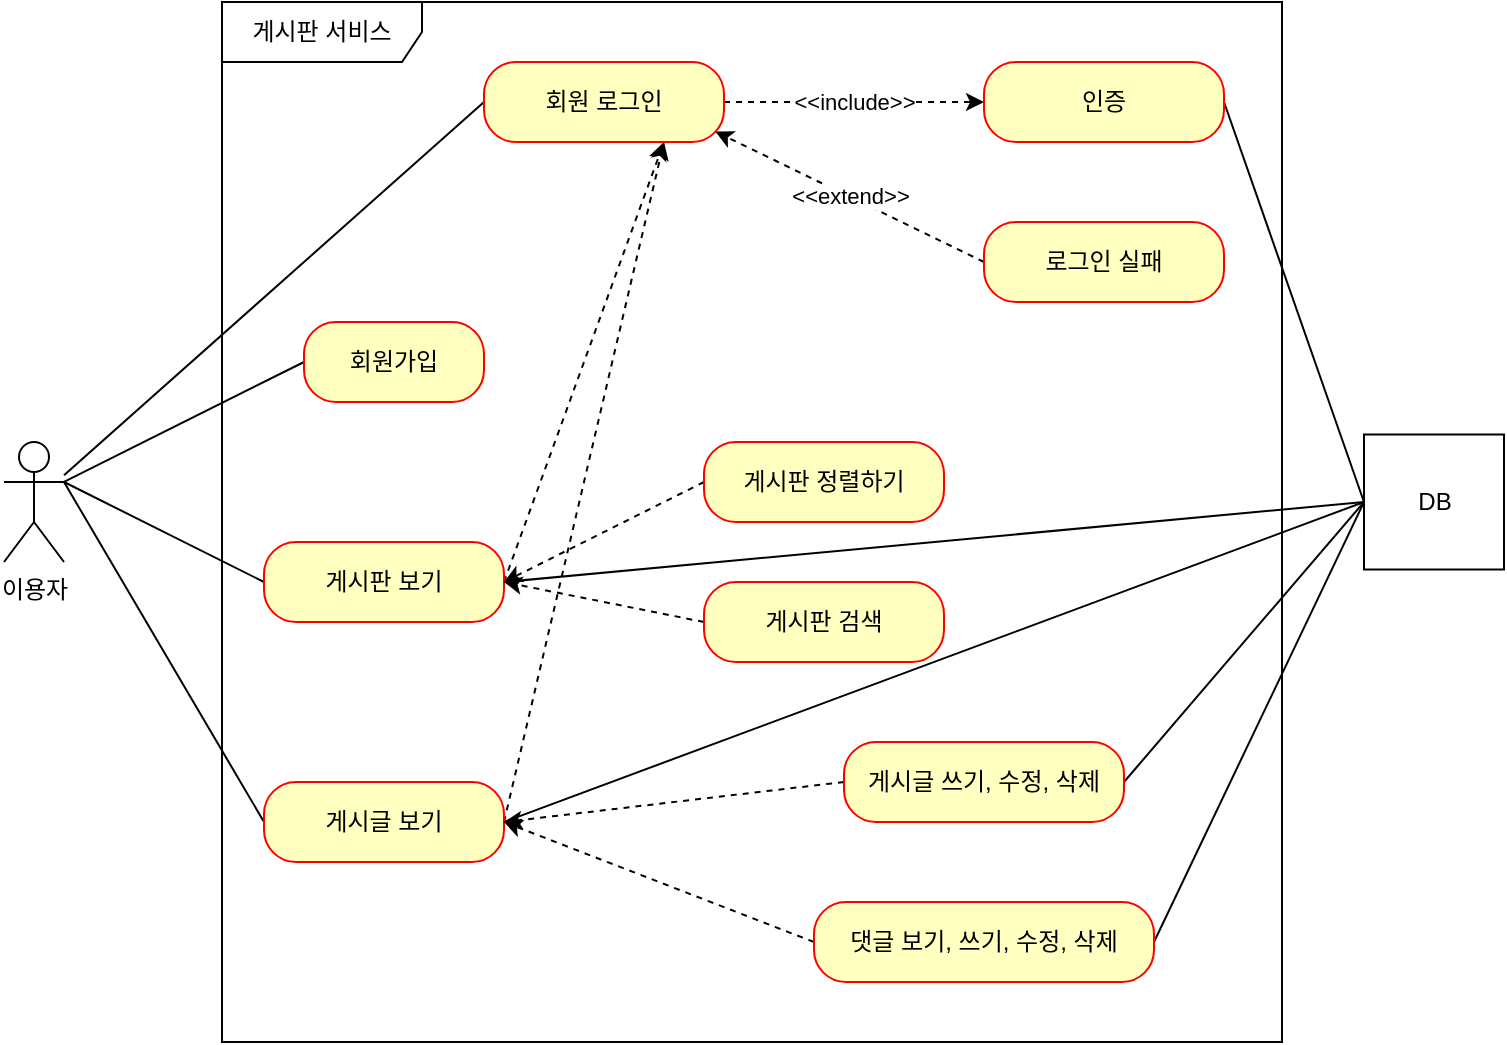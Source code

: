 <mxfile version="20.7.4" type="github">
  <diagram id="CKSDGWgcR2uJnYzijume" name="페이지-1">
    <mxGraphModel dx="757" dy="862" grid="1" gridSize="10" guides="1" tooltips="1" connect="1" arrows="1" fold="1" page="1" pageScale="1" pageWidth="827" pageHeight="1169" math="0" shadow="0">
      <root>
        <mxCell id="0" />
        <mxCell id="1" parent="0" />
        <mxCell id="yK6nXgN5uJeD-vHt00XF-17" style="edgeStyle=none;rounded=0;orthogonalLoop=1;jettySize=auto;html=1;entryX=0;entryY=0.5;entryDx=0;entryDy=0;endArrow=none;endFill=0;" edge="1" parent="1" source="yK6nXgN5uJeD-vHt00XF-1" target="yK6nXgN5uJeD-vHt00XF-7">
          <mxGeometry relative="1" as="geometry" />
        </mxCell>
        <mxCell id="yK6nXgN5uJeD-vHt00XF-19" style="edgeStyle=none;rounded=0;orthogonalLoop=1;jettySize=auto;html=1;entryX=0;entryY=0.5;entryDx=0;entryDy=0;endArrow=none;endFill=0;" edge="1" parent="1" target="yK6nXgN5uJeD-vHt00XF-5">
          <mxGeometry relative="1" as="geometry">
            <mxPoint x="70" y="310" as="sourcePoint" />
          </mxGeometry>
        </mxCell>
        <mxCell id="yK6nXgN5uJeD-vHt00XF-20" style="edgeStyle=none;rounded=0;orthogonalLoop=1;jettySize=auto;html=1;entryX=0;entryY=0.5;entryDx=0;entryDy=0;endArrow=none;endFill=0;" edge="1" parent="1" target="yK6nXgN5uJeD-vHt00XF-6">
          <mxGeometry relative="1" as="geometry">
            <mxPoint x="70" y="310" as="sourcePoint" />
          </mxGeometry>
        </mxCell>
        <mxCell id="yK6nXgN5uJeD-vHt00XF-1" value="이용자" style="shape=umlActor;verticalLabelPosition=bottom;verticalAlign=top;html=1;" vertex="1" parent="1">
          <mxGeometry x="40" y="290" width="30" height="60" as="geometry" />
        </mxCell>
        <mxCell id="yK6nXgN5uJeD-vHt00XF-2" value="게시판 서비스" style="shape=umlFrame;whiteSpace=wrap;html=1;width=100;height=30;" vertex="1" parent="1">
          <mxGeometry x="149" y="70" width="530" height="520" as="geometry" />
        </mxCell>
        <mxCell id="yK6nXgN5uJeD-vHt00XF-16" style="rounded=0;orthogonalLoop=1;jettySize=auto;html=1;entryX=1;entryY=0.333;entryDx=0;entryDy=0;entryPerimeter=0;endArrow=none;endFill=0;exitX=0;exitY=0.5;exitDx=0;exitDy=0;" edge="1" parent="1" source="yK6nXgN5uJeD-vHt00XF-3" target="yK6nXgN5uJeD-vHt00XF-1">
          <mxGeometry relative="1" as="geometry">
            <mxPoint x="120" y="330" as="targetPoint" />
          </mxGeometry>
        </mxCell>
        <mxCell id="yK6nXgN5uJeD-vHt00XF-3" value="회원가입" style="rounded=1;whiteSpace=wrap;html=1;arcSize=40;fontColor=#000000;fillColor=#ffffc0;strokeColor=#ff0000;" vertex="1" parent="1">
          <mxGeometry x="190" y="230" width="90" height="40" as="geometry" />
        </mxCell>
        <mxCell id="yK6nXgN5uJeD-vHt00XF-23" style="edgeStyle=none;rounded=0;orthogonalLoop=1;jettySize=auto;html=1;entryX=0.75;entryY=1;entryDx=0;entryDy=0;dashed=1;endArrow=classic;endFill=1;exitX=1;exitY=0.5;exitDx=0;exitDy=0;" edge="1" parent="1" source="yK6nXgN5uJeD-vHt00XF-5" target="yK6nXgN5uJeD-vHt00XF-7">
          <mxGeometry relative="1" as="geometry" />
        </mxCell>
        <mxCell id="yK6nXgN5uJeD-vHt00XF-5" value="게시판 보기" style="rounded=1;whiteSpace=wrap;html=1;arcSize=40;fontColor=#000000;fillColor=#ffffc0;strokeColor=#ff0000;" vertex="1" parent="1">
          <mxGeometry x="170" y="340" width="120" height="40" as="geometry" />
        </mxCell>
        <mxCell id="yK6nXgN5uJeD-vHt00XF-24" style="edgeStyle=none;rounded=0;orthogonalLoop=1;jettySize=auto;html=1;entryX=0.75;entryY=1;entryDx=0;entryDy=0;dashed=1;endArrow=classic;endFill=1;exitX=1;exitY=0.5;exitDx=0;exitDy=0;" edge="1" parent="1" source="yK6nXgN5uJeD-vHt00XF-6" target="yK6nXgN5uJeD-vHt00XF-7">
          <mxGeometry relative="1" as="geometry" />
        </mxCell>
        <mxCell id="yK6nXgN5uJeD-vHt00XF-6" value="게시글 보기" style="rounded=1;whiteSpace=wrap;html=1;arcSize=40;fontColor=#000000;fillColor=#ffffc0;strokeColor=#ff0000;" vertex="1" parent="1">
          <mxGeometry x="170" y="460" width="120" height="40" as="geometry" />
        </mxCell>
        <mxCell id="yK6nXgN5uJeD-vHt00XF-21" value="&amp;lt;&amp;lt;include&amp;gt;&amp;gt;" style="edgeStyle=none;rounded=0;orthogonalLoop=1;jettySize=auto;html=1;endArrow=classic;endFill=1;dashed=1;" edge="1" parent="1" source="yK6nXgN5uJeD-vHt00XF-7" target="yK6nXgN5uJeD-vHt00XF-10">
          <mxGeometry relative="1" as="geometry" />
        </mxCell>
        <mxCell id="yK6nXgN5uJeD-vHt00XF-7" value="회원 로그인" style="rounded=1;whiteSpace=wrap;html=1;arcSize=40;fontColor=#000000;fillColor=#ffffc0;strokeColor=#ff0000;" vertex="1" parent="1">
          <mxGeometry x="280" y="100" width="120" height="40" as="geometry" />
        </mxCell>
        <mxCell id="yK6nXgN5uJeD-vHt00XF-33" style="edgeStyle=none;rounded=0;orthogonalLoop=1;jettySize=auto;html=1;entryX=0;entryY=0.5;entryDx=0;entryDy=0;endArrow=none;endFill=0;exitX=1;exitY=0.5;exitDx=0;exitDy=0;" edge="1" parent="1" source="yK6nXgN5uJeD-vHt00XF-10" target="yK6nXgN5uJeD-vHt00XF-31">
          <mxGeometry relative="1" as="geometry" />
        </mxCell>
        <mxCell id="yK6nXgN5uJeD-vHt00XF-10" value="인증" style="rounded=1;whiteSpace=wrap;html=1;arcSize=40;fontColor=#000000;fillColor=#ffffc0;strokeColor=#ff0000;" vertex="1" parent="1">
          <mxGeometry x="530" y="100" width="120" height="40" as="geometry" />
        </mxCell>
        <mxCell id="yK6nXgN5uJeD-vHt00XF-22" value="&amp;lt;&amp;lt;extend&amp;gt;&amp;gt;" style="edgeStyle=none;rounded=0;orthogonalLoop=1;jettySize=auto;html=1;endArrow=classic;endFill=1;exitX=0;exitY=0.5;exitDx=0;exitDy=0;entryX=0.964;entryY=0.869;entryDx=0;entryDy=0;dashed=1;entryPerimeter=0;" edge="1" parent="1" source="yK6nXgN5uJeD-vHt00XF-11" target="yK6nXgN5uJeD-vHt00XF-7">
          <mxGeometry relative="1" as="geometry">
            <mxPoint x="450" y="120" as="targetPoint" />
          </mxGeometry>
        </mxCell>
        <mxCell id="yK6nXgN5uJeD-vHt00XF-11" value="로그인 실패" style="rounded=1;whiteSpace=wrap;html=1;arcSize=40;fontColor=#000000;fillColor=#ffffc0;strokeColor=#ff0000;" vertex="1" parent="1">
          <mxGeometry x="530" y="180" width="120" height="40" as="geometry" />
        </mxCell>
        <mxCell id="yK6nXgN5uJeD-vHt00XF-25" style="edgeStyle=none;rounded=0;orthogonalLoop=1;jettySize=auto;html=1;entryX=1;entryY=0.5;entryDx=0;entryDy=0;dashed=1;endArrow=classic;endFill=1;exitX=0;exitY=0.5;exitDx=0;exitDy=0;" edge="1" parent="1" source="yK6nXgN5uJeD-vHt00XF-12" target="yK6nXgN5uJeD-vHt00XF-5">
          <mxGeometry relative="1" as="geometry" />
        </mxCell>
        <mxCell id="yK6nXgN5uJeD-vHt00XF-12" value="게시판 정렬하기" style="rounded=1;whiteSpace=wrap;html=1;arcSize=40;fontColor=#000000;fillColor=#ffffc0;strokeColor=#ff0000;" vertex="1" parent="1">
          <mxGeometry x="390" y="290" width="120" height="40" as="geometry" />
        </mxCell>
        <mxCell id="yK6nXgN5uJeD-vHt00XF-26" style="edgeStyle=none;rounded=0;orthogonalLoop=1;jettySize=auto;html=1;entryX=1;entryY=0.5;entryDx=0;entryDy=0;dashed=1;endArrow=classic;endFill=1;exitX=0;exitY=0.5;exitDx=0;exitDy=0;" edge="1" parent="1" source="yK6nXgN5uJeD-vHt00XF-13" target="yK6nXgN5uJeD-vHt00XF-5">
          <mxGeometry relative="1" as="geometry" />
        </mxCell>
        <mxCell id="yK6nXgN5uJeD-vHt00XF-13" value="게시판 검색" style="rounded=1;whiteSpace=wrap;html=1;arcSize=40;fontColor=#000000;fillColor=#ffffc0;strokeColor=#ff0000;" vertex="1" parent="1">
          <mxGeometry x="390" y="360" width="120" height="40" as="geometry" />
        </mxCell>
        <mxCell id="yK6nXgN5uJeD-vHt00XF-27" style="edgeStyle=none;rounded=0;orthogonalLoop=1;jettySize=auto;html=1;entryX=1;entryY=0.5;entryDx=0;entryDy=0;dashed=1;endArrow=classic;endFill=1;exitX=0;exitY=0.5;exitDx=0;exitDy=0;" edge="1" parent="1" source="yK6nXgN5uJeD-vHt00XF-14" target="yK6nXgN5uJeD-vHt00XF-6">
          <mxGeometry relative="1" as="geometry" />
        </mxCell>
        <mxCell id="yK6nXgN5uJeD-vHt00XF-36" style="edgeStyle=none;rounded=0;orthogonalLoop=1;jettySize=auto;html=1;entryX=0;entryY=0.5;entryDx=0;entryDy=0;endArrow=none;endFill=0;exitX=1;exitY=0.5;exitDx=0;exitDy=0;" edge="1" parent="1" source="yK6nXgN5uJeD-vHt00XF-14" target="yK6nXgN5uJeD-vHt00XF-31">
          <mxGeometry relative="1" as="geometry" />
        </mxCell>
        <mxCell id="yK6nXgN5uJeD-vHt00XF-14" value="게시글 쓰기, 수정, 삭제" style="rounded=1;whiteSpace=wrap;html=1;arcSize=40;fontColor=#000000;fillColor=#ffffc0;strokeColor=#ff0000;" vertex="1" parent="1">
          <mxGeometry x="460" y="440" width="140" height="40" as="geometry" />
        </mxCell>
        <mxCell id="yK6nXgN5uJeD-vHt00XF-28" style="edgeStyle=none;rounded=0;orthogonalLoop=1;jettySize=auto;html=1;entryX=1;entryY=0.5;entryDx=0;entryDy=0;dashed=1;endArrow=classic;endFill=1;exitX=0;exitY=0.5;exitDx=0;exitDy=0;" edge="1" parent="1" source="yK6nXgN5uJeD-vHt00XF-15" target="yK6nXgN5uJeD-vHt00XF-6">
          <mxGeometry relative="1" as="geometry" />
        </mxCell>
        <mxCell id="yK6nXgN5uJeD-vHt00XF-37" style="edgeStyle=none;rounded=0;orthogonalLoop=1;jettySize=auto;html=1;entryX=0;entryY=0.5;entryDx=0;entryDy=0;endArrow=none;endFill=0;exitX=1;exitY=0.5;exitDx=0;exitDy=0;" edge="1" parent="1" source="yK6nXgN5uJeD-vHt00XF-15" target="yK6nXgN5uJeD-vHt00XF-31">
          <mxGeometry relative="1" as="geometry" />
        </mxCell>
        <mxCell id="yK6nXgN5uJeD-vHt00XF-15" value="댓글 보기, 쓰기, 수정, 삭제" style="rounded=1;whiteSpace=wrap;html=1;arcSize=40;fontColor=#000000;fillColor=#ffffc0;strokeColor=#ff0000;" vertex="1" parent="1">
          <mxGeometry x="445" y="520" width="170" height="40" as="geometry" />
        </mxCell>
        <mxCell id="yK6nXgN5uJeD-vHt00XF-34" style="edgeStyle=none;rounded=0;orthogonalLoop=1;jettySize=auto;html=1;entryX=1;entryY=0.5;entryDx=0;entryDy=0;endArrow=none;endFill=0;exitX=0;exitY=0.5;exitDx=0;exitDy=0;" edge="1" parent="1" source="yK6nXgN5uJeD-vHt00XF-31" target="yK6nXgN5uJeD-vHt00XF-5">
          <mxGeometry relative="1" as="geometry" />
        </mxCell>
        <mxCell id="yK6nXgN5uJeD-vHt00XF-35" style="edgeStyle=none;rounded=0;orthogonalLoop=1;jettySize=auto;html=1;entryX=1;entryY=0.5;entryDx=0;entryDy=0;endArrow=none;endFill=0;exitX=0;exitY=0.5;exitDx=0;exitDy=0;" edge="1" parent="1" source="yK6nXgN5uJeD-vHt00XF-31" target="yK6nXgN5uJeD-vHt00XF-6">
          <mxGeometry relative="1" as="geometry" />
        </mxCell>
        <mxCell id="yK6nXgN5uJeD-vHt00XF-31" value="DB" style="html=1;dropTarget=0;" vertex="1" parent="1">
          <mxGeometry x="720" y="286.25" width="70" height="67.5" as="geometry" />
        </mxCell>
      </root>
    </mxGraphModel>
  </diagram>
</mxfile>
